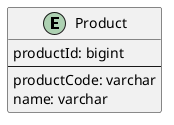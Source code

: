 @startuml Product

entity Product {
  productId: bigint
  --
  productCode: varchar
  name: varchar
}

@enduml

